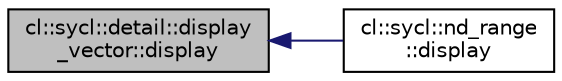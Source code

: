 digraph "cl::sycl::detail::display_vector::display"
{
 // INTERACTIVE_SVG=YES
  bgcolor="transparent";
  edge [fontname="Helvetica",fontsize="10",labelfontname="Helvetica",labelfontsize="10"];
  node [fontname="Helvetica",fontsize="10",shape=record];
  rankdir="LR";
  Node1 [label="cl::sycl::detail::display\l_vector::display",height=0.2,width=0.4,color="black", fillcolor="grey75", style="filled", fontcolor="black"];
  Node1 -> Node2 [dir="back",color="midnightblue",fontsize="10",style="solid",fontname="Helvetica"];
  Node2 [label="cl::sycl::nd_range\l::display",height=0.2,width=0.4,color="black",URL="$group__parallelism.html#a07be65b77be5ffd05fdc5a559886dc03",tooltip="Display the value for debugging and validation purpose. "];
}
